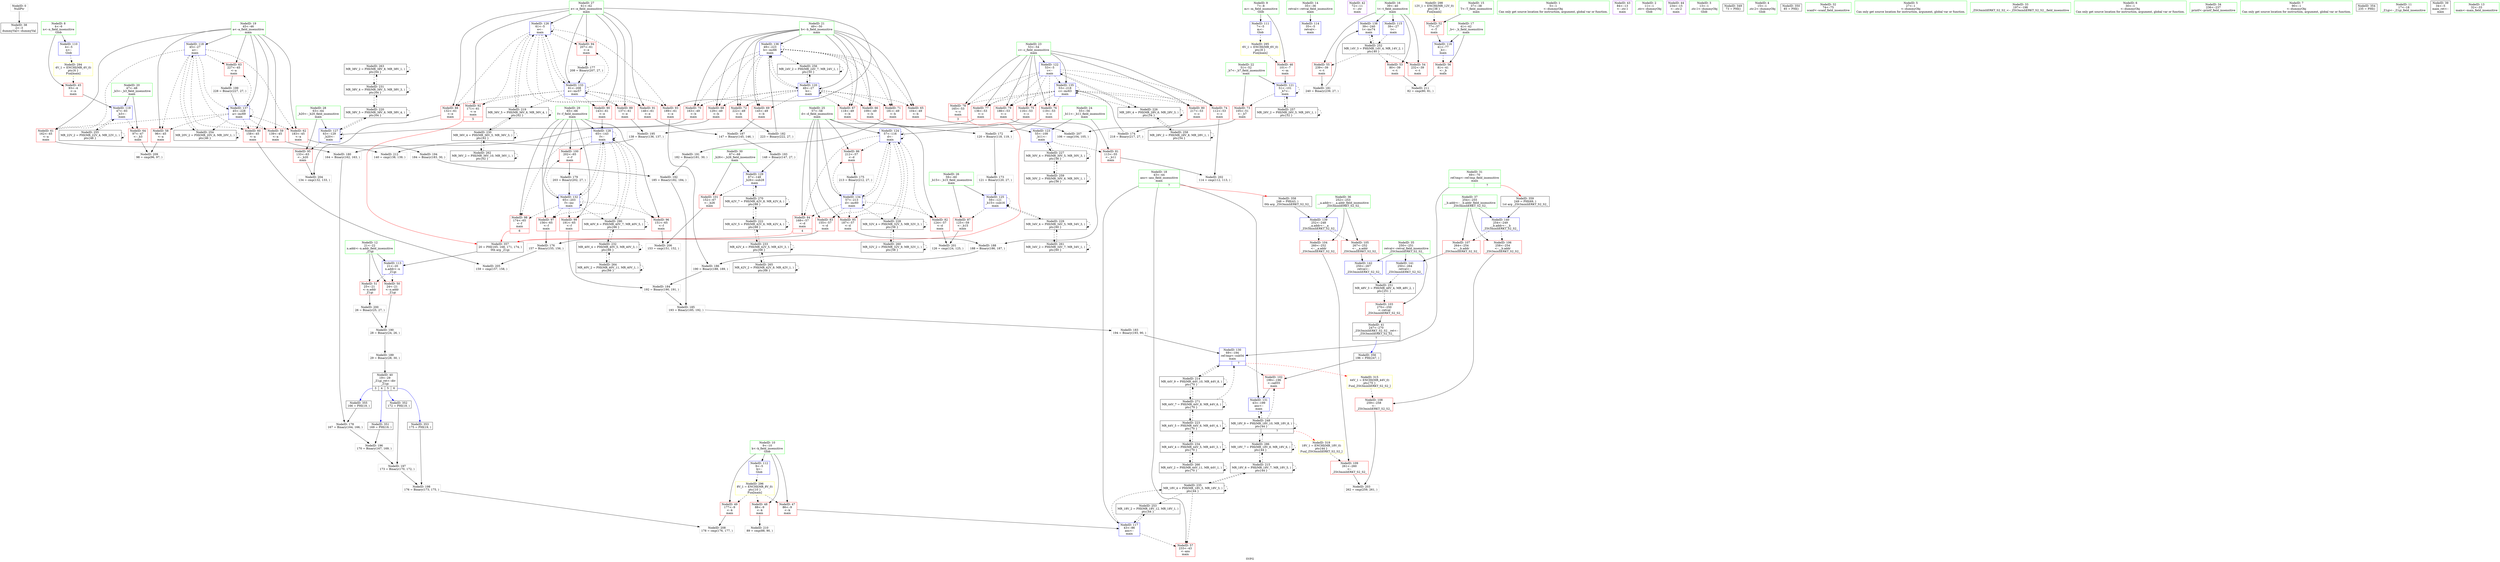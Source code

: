 digraph "SVFG" {
	label="SVFG";

	Node0x5582cf09d750 [shape=record,color=grey,label="{NodeID: 0\nNullPtr}"];
	Node0x5582cf09d750 -> Node0x5582cf0be080[style=solid];
	Node0x5582cf0e3f30 [shape=record,color=black,label="{NodeID: 263\nMR_38V_2 = PHI(MR_38V_8, MR_38V_1, )\npts\{64 \}\n}"];
	Node0x5582cf0e3f30 -> Node0x5582cf0da340[style=dashed];
	Node0x5582cf0e3f30 -> Node0x5582cf0e3f30[style=dashed];
	Node0x5582cf0c7d30 [shape=record,color=grey,label="{NodeID: 180\n164 = Binary(162, 163, )\n}"];
	Node0x5582cf0c7d30 -> Node0x5582cf0c7a30[style=solid];
	Node0x5582cf0be970 [shape=record,color=red,label="{NodeID: 97\n156\<--65\n\<--f\nmain\n}"];
	Node0x5582cf0be970 -> Node0x5582cf0c7730[style=solid];
	Node0x5582cf0bcf40 [shape=record,color=green,label="{NodeID: 14\n35\<--36\nretval\<--retval_field_insensitive\nmain\n}"];
	Node0x5582cf0bcf40 -> Node0x5582cf0bf740[style=solid];
	Node0x5582cf0c2380 [shape=record,color=grey,label="{NodeID: 194\n184 = Binary(183, 30, )\n}"];
	Node0x5582cf0c2380 -> Node0x5582cf0c2080[style=solid];
	Node0x5582cf0bf4d0 [shape=record,color=blue,label="{NodeID: 111\n7\<--5\nm\<--\nGlob }"];
	Node0x5582cf0bf4d0 -> Node0x5582cf0ee970[style=dashed];
	Node0x5582cf0bd860 [shape=record,color=green,label="{NodeID: 28\n63\<--64\n_b20\<--_b20_field_insensitive\nmain\n}"];
	Node0x5582cf0bd860 -> Node0x5582cf0c1ef0[style=solid];
	Node0x5582cf0bd860 -> Node0x5582cf0c4910[style=solid];
	Node0x5582cf0cb740 [shape=record,color=grey,label="{NodeID: 208\n178 = cmp(176, 177, )\n}"];
	Node0x5582cf0c4770 [shape=record,color=blue,label="{NodeID: 125\n59\<--121\n_b15\<--sub16\nmain\n}"];
	Node0x5582cf0c4770 -> Node0x5582cf0c1870[style=dashed];
	Node0x5582cf0c4770 -> Node0x5582cf0c4770[style=dashed];
	Node0x5582cf0c4770 -> Node0x5582cf0d9130[style=dashed];
	Node0x5582cf0be3c0 [shape=record,color=purple,label="{NodeID: 42\n72\<--11\n\<--.str\nmain\n}"];
	Node0x5582cf0d6e30 [shape=record,color=black,label="{NodeID: 222\nMR_42V_5 = PHI(MR_42V_6, MR_42V_4, )\npts\{68 \}\n}"];
	Node0x5582cf0d6e30 -> Node0x5582cf0d6e30[style=dashed];
	Node0x5582cf0d6e30 -> Node0x5582cf0da930[style=dashed];
	Node0x5582cf0d6e30 -> Node0x5582cf0e6230[style=dashed];
	Node0x5582cf0c52d0 [shape=record,color=blue,label="{NodeID: 139\n252\<--248\n__a.addr\<--__a\n_ZSt3minIiERKT_S2_S2_\n}"];
	Node0x5582cf0c52d0 -> Node0x5582cf0bef20[style=dashed];
	Node0x5582cf0c52d0 -> Node0x5582cf0beff0[style=dashed];
	Node0x5582cf0bff40 [shape=record,color=red,label="{NodeID: 56\n81\<--41\n\<--_b\nmain\n}"];
	Node0x5582cf0bff40 -> Node0x5582cf0cbbc0[style=solid];
	Node0x5582cf0efea0 [shape=record,color=yellow,style=double,label="{NodeID: 319\n18V_1 = ENCHI(MR_18V_0)\npts\{44 \}\nFun[_ZSt3minIiERKT_S2_S2_]}"];
	Node0x5582cf0efea0 -> Node0x5582cf0bf330[style=dashed];
	Node0x5582cf0c0aa0 [shape=record,color=red,label="{NodeID: 70\n163\<--49\n\<--b\nmain\n}"];
	Node0x5582cf0c0aa0 -> Node0x5582cf0c7d30[style=solid];
	Node0x5582cf0c1600 [shape=record,color=red,label="{NodeID: 84\n168\<--57\n\<--d\nmain\n|{<s0>4}}"];
	Node0x5582cf0c1600:s0 -> Node0x5582cf1079d0[style=solid,color=red];
	Node0x5582cf0b2d20 [shape=record,color=green,label="{NodeID: 1\n5\<--1\n\<--dummyObj\nCan only get source location for instruction, argument, global var or function.}"];
	Node0x5582cf0e4430 [shape=record,color=black,label="{NodeID: 264\nMR_40V_2 = PHI(MR_40V_11, MR_40V_1, )\npts\{66 \}\n}"];
	Node0x5582cf0e4430 -> Node0x5582cf0da430[style=dashed];
	Node0x5582cf0e4430 -> Node0x5582cf0e4430[style=dashed];
	Node0x5582cf0c7eb0 [shape=record,color=grey,label="{NodeID: 181\n240 = Binary(239, 27, )\n}"];
	Node0x5582cf0c7eb0 -> Node0x5582cf0c5200[style=solid];
	Node0x5582cf0bea40 [shape=record,color=red,label="{NodeID: 98\n174\<--65\n\<--f\nmain\n|{<s0>6}}"];
	Node0x5582cf0bea40:s0 -> Node0x5582cf1079d0[style=solid,color=red];
	Node0x5582cf0bcfd0 [shape=record,color=green,label="{NodeID: 15\n37\<--38\nT\<--T_field_insensitive\nmain\n}"];
	Node0x5582cf0bcfd0 -> Node0x5582cf0bfc00[style=solid];
	Node0x5582cf0c2500 [shape=record,color=grey,label="{NodeID: 195\n138 = Binary(136, 137, )\n}"];
	Node0x5582cf0c2500 -> Node0x5582cf0cbd40[style=solid];
	Node0x5582cf0bf5a0 [shape=record,color=blue,label="{NodeID: 112\n9\<--5\nk\<--\nGlob }"];
	Node0x5582cf0bf5a0 -> Node0x5582cf0eea50[style=dashed];
	Node0x5582cf0bd930 [shape=record,color=green,label="{NodeID: 29\n65\<--66\nf\<--f_field_insensitive\nmain\n}"];
	Node0x5582cf0bd930 -> Node0x5582cf0be8a0[style=solid];
	Node0x5582cf0bd930 -> Node0x5582cf0be970[style=solid];
	Node0x5582cf0bd930 -> Node0x5582cf0bea40[style=solid];
	Node0x5582cf0bd930 -> Node0x5582cf0beb10[style=solid];
	Node0x5582cf0bd930 -> Node0x5582cf0bebe0[style=solid];
	Node0x5582cf0bd930 -> Node0x5582cf0c49e0[style=solid];
	Node0x5582cf0bd930 -> Node0x5582cf0c4d20[style=solid];
	Node0x5582cf0cb8c0 [shape=record,color=grey,label="{NodeID: 209\n98 = cmp(96, 97, )\n}"];
	Node0x5582cf0c4840 [shape=record,color=blue,label="{NodeID: 126\n61\<--5\ne\<--\nmain\n}"];
	Node0x5582cf0c4840 -> Node0x5582cf0c1940[style=dashed];
	Node0x5582cf0c4840 -> Node0x5582cf0c1a10[style=dashed];
	Node0x5582cf0c4840 -> Node0x5582cf0c1ae0[style=dashed];
	Node0x5582cf0c4840 -> Node0x5582cf0c1bb0[style=dashed];
	Node0x5582cf0c4840 -> Node0x5582cf0c1c80[style=dashed];
	Node0x5582cf0c4840 -> Node0x5582cf0c1d50[style=dashed];
	Node0x5582cf0c4840 -> Node0x5582cf0c1e20[style=dashed];
	Node0x5582cf0c4840 -> Node0x5582cf0c4840[style=dashed];
	Node0x5582cf0c4840 -> Node0x5582cf0c4df0[style=dashed];
	Node0x5582cf0c4840 -> Node0x5582cf0d5f30[style=dashed];
	Node0x5582cf0be490 [shape=record,color=purple,label="{NodeID: 43\n84\<--13\n\<--.str.1\nmain\n}"];
	Node0x5582cf0d7330 [shape=record,color=black,label="{NodeID: 223\nMR_44V_5 = PHI(MR_44V_6, MR_44V_4, )\npts\{70 \}\n}"];
	Node0x5582cf0d7330 -> Node0x5582cf0d7330[style=dashed];
	Node0x5582cf0d7330 -> Node0x5582cf0dae30[style=dashed];
	Node0x5582cf0d7330 -> Node0x5582cf0e6730[style=dashed];
	Node0x5582cf0c53a0 [shape=record,color=blue,label="{NodeID: 140\n254\<--249\n__b.addr\<--__b\n_ZSt3minIiERKT_S2_S2_\n}"];
	Node0x5582cf0c53a0 -> Node0x5582cf0bf0c0[style=dashed];
	Node0x5582cf0c53a0 -> Node0x5582cf0bf190[style=dashed];
	Node0x5582cf0c0010 [shape=record,color=red,label="{NodeID: 57\n233\<--43\n\<--ans\nmain\n}"];
	Node0x5582cf0c0b70 [shape=record,color=red,label="{NodeID: 71\n181\<--49\n\<--b\nmain\n}"];
	Node0x5582cf0c0b70 -> Node0x5582cf0c8db0[style=solid];
	Node0x5582cf0e0330 [shape=record,color=black,label="{NodeID: 251\nMR_48V_3 = PHI(MR_48V_4, MR_48V_2, )\npts\{251 \}\n}"];
	Node0x5582cf0e0330 -> Node0x5582cf0bee50[style=dashed];
	Node0x5582cf0c16d0 [shape=record,color=red,label="{NodeID: 85\n187\<--57\n\<--d\nmain\n}"];
	Node0x5582cf0c16d0 -> Node0x5582cf0c8930[style=solid];
	Node0x5582cf0b5d30 [shape=record,color=green,label="{NodeID: 2\n11\<--1\n.str\<--dummyObj\nGlob }"];
	Node0x5582cf0e4930 [shape=record,color=black,label="{NodeID: 265\nMR_42V_2 = PHI(MR_42V_9, MR_42V_1, )\npts\{68 \}\n}"];
	Node0x5582cf0e4930 -> Node0x5582cf0da930[style=dashed];
	Node0x5582cf0e4930 -> Node0x5582cf0e4930[style=dashed];
	Node0x5582cf0c8030 [shape=record,color=grey,label="{NodeID: 182\n223 = Binary(222, 27, )\n}"];
	Node0x5582cf0c8030 -> Node0x5582cf0c5060[style=solid];
	Node0x5582cf0beb10 [shape=record,color=red,label="{NodeID: 99\n191\<--65\n\<--f\nmain\n}"];
	Node0x5582cf0beb10 -> Node0x5582cf0c8330[style=solid];
	Node0x5582cf0bd060 [shape=record,color=green,label="{NodeID: 16\n39\<--40\nt\<--t_field_insensitive\nmain\n}"];
	Node0x5582cf0bd060 -> Node0x5582cf0bfcd0[style=solid];
	Node0x5582cf0bd060 -> Node0x5582cf0bfda0[style=solid];
	Node0x5582cf0bd060 -> Node0x5582cf0bfe70[style=solid];
	Node0x5582cf0bd060 -> Node0x5582cf0bf810[style=solid];
	Node0x5582cf0bd060 -> Node0x5582cf0c5200[style=solid];
	Node0x5582cf0c2680 [shape=record,color=grey,label="{NodeID: 196\n170 = Binary(167, 169, )\n}"];
	Node0x5582cf0c2680 -> Node0x5582cf0c2800[style=solid];
	Node0x5582cf0bf670 [shape=record,color=blue,label="{NodeID: 113\n21\<--20\nn.addr\<--n\n_Z1gi\n}"];
	Node0x5582cf0bf670 -> Node0x5582cf0bfa60[style=dashed];
	Node0x5582cf0bf670 -> Node0x5582cf0bfb30[style=dashed];
	Node0x5582cf0bda00 [shape=record,color=green,label="{NodeID: 30\n67\<--68\n_b26\<--_b26_field_insensitive\nmain\n}"];
	Node0x5582cf0bda00 -> Node0x5582cf0becb0[style=solid];
	Node0x5582cf0bda00 -> Node0x5582cf0c4ab0[style=solid];
	Node0x5582cf0cba40 [shape=record,color=grey,label="{NodeID: 210\n89 = cmp(88, 90, )\n}"];
	Node0x5582cf0c4910 [shape=record,color=blue,label="{NodeID: 127\n63\<--129\n_b20\<--\nmain\n}"];
	Node0x5582cf0c4910 -> Node0x5582cf0c1ef0[style=dashed];
	Node0x5582cf0c4910 -> Node0x5582cf0c4910[style=dashed];
	Node0x5582cf0c4910 -> Node0x5582cf0d6430[style=dashed];
	Node0x5582cf0be560 [shape=record,color=purple,label="{NodeID: 44\n234\<--15\n\<--.str.2\nmain\n}"];
	Node0x5582cf0c5470 [shape=record,color=blue,label="{NodeID: 141\n250\<--264\nretval\<--\n_ZSt3minIiERKT_S2_S2_\n}"];
	Node0x5582cf0c5470 -> Node0x5582cf0e0330[style=dashed];
	Node0x5582cf0c00e0 [shape=record,color=red,label="{NodeID: 58\n96\<--45\n\<--a\nmain\n}"];
	Node0x5582cf0c00e0 -> Node0x5582cf0cb8c0[style=solid];
	Node0x5582cf0c0c40 [shape=record,color=red,label="{NodeID: 72\n222\<--49\n\<--b\nmain\n}"];
	Node0x5582cf0c0c40 -> Node0x5582cf0c8030[style=solid];
	Node0x5582cf0e0830 [shape=record,color=black,label="{NodeID: 252\nMR_14V_3 = PHI(MR_14V_4, MR_14V_2, )\npts\{40 \}\n}"];
	Node0x5582cf0e0830 -> Node0x5582cf0bfcd0[style=dashed];
	Node0x5582cf0e0830 -> Node0x5582cf0bfda0[style=dashed];
	Node0x5582cf0e0830 -> Node0x5582cf0bfe70[style=dashed];
	Node0x5582cf0e0830 -> Node0x5582cf0c5200[style=dashed];
	Node0x5582cf0c17a0 [shape=record,color=red,label="{NodeID: 86\n212\<--57\n\<--d\nmain\n}"];
	Node0x5582cf0c17a0 -> Node0x5582cf0c75b0[style=solid];
	Node0x5582cf0b82f0 [shape=record,color=green,label="{NodeID: 3\n13\<--1\n.str.1\<--dummyObj\nGlob }"];
	Node0x5582cf107020 [shape=record,color=black,label="{NodeID: 349\n73 = PHI()\n}"];
	Node0x5582cf0e4e30 [shape=record,color=black,label="{NodeID: 266\nMR_44V_2 = PHI(MR_44V_11, MR_44V_1, )\npts\{70 \}\n}"];
	Node0x5582cf0e4e30 -> Node0x5582cf0dae30[style=dashed];
	Node0x5582cf0e4e30 -> Node0x5582cf0e4e30[style=dashed];
	Node0x5582cf0c81b0 [shape=record,color=grey,label="{NodeID: 183\n194 = Binary(193, 90, )\n}"];
	Node0x5582cf0c81b0 -> Node0x5582cf0c4b80[style=solid];
	Node0x5582cf0bebe0 [shape=record,color=red,label="{NodeID: 100\n202\<--65\n\<--f\nmain\n}"];
	Node0x5582cf0bebe0 -> Node0x5582cf0c7bb0[style=solid];
	Node0x5582cf0bd0f0 [shape=record,color=green,label="{NodeID: 17\n41\<--42\n_b\<--_b_field_insensitive\nmain\n}"];
	Node0x5582cf0bd0f0 -> Node0x5582cf0bff40[style=solid];
	Node0x5582cf0bd0f0 -> Node0x5582cf0c4020[style=solid];
	Node0x5582cf0c2800 [shape=record,color=grey,label="{NodeID: 197\n173 = Binary(170, 172, )\n}"];
	Node0x5582cf0c2800 -> Node0x5582cf0c2980[style=solid];
	Node0x5582cf0bf740 [shape=record,color=blue,label="{NodeID: 114\n35\<--5\nretval\<--\nmain\n}"];
	Node0x5582cf0bdad0 [shape=record,color=green,label="{NodeID: 31\n69\<--70\nref.tmp\<--ref.tmp_field_insensitive\nmain\n|{|<s1>7}}"];
	Node0x5582cf0bdad0 -> Node0x5582cf0c4b80[style=solid];
	Node0x5582cf0bdad0:s1 -> Node0x5582cf107e90[style=solid,color=red];
	Node0x5582cf0ee860 [shape=record,color=yellow,style=double,label="{NodeID: 294\n4V_1 = ENCHI(MR_4V_0)\npts\{6 \}\nFun[main]}"];
	Node0x5582cf0ee860 -> Node0x5582cf0be630[style=dashed];
	Node0x5582cf0cbbc0 [shape=record,color=grey,label="{NodeID: 211\n82 = cmp(80, 81, )\n}"];
	Node0x5582cf0c49e0 [shape=record,color=blue,label="{NodeID: 128\n65\<--143\nf\<--\nmain\n}"];
	Node0x5582cf0c49e0 -> Node0x5582cf0be8a0[style=dashed];
	Node0x5582cf0c49e0 -> Node0x5582cf0be970[style=dashed];
	Node0x5582cf0c49e0 -> Node0x5582cf0bea40[style=dashed];
	Node0x5582cf0c49e0 -> Node0x5582cf0beb10[style=dashed];
	Node0x5582cf0c49e0 -> Node0x5582cf0bebe0[style=dashed];
	Node0x5582cf0c49e0 -> Node0x5582cf0c49e0[style=dashed];
	Node0x5582cf0c49e0 -> Node0x5582cf0c4d20[style=dashed];
	Node0x5582cf0c49e0 -> Node0x5582cf0ece40[style=dashed];
	Node0x5582cf0be630 [shape=record,color=red,label="{NodeID: 45\n93\<--4\n\<--n\nmain\n}"];
	Node0x5582cf0be630 -> Node0x5582cf0c4290[style=solid];
	Node0x5582cf0c5540 [shape=record,color=blue,label="{NodeID: 142\n250\<--267\nretval\<--\n_ZSt3minIiERKT_S2_S2_\n}"];
	Node0x5582cf0c5540 -> Node0x5582cf0e0330[style=dashed];
	Node0x5582cf0c01b0 [shape=record,color=red,label="{NodeID: 59\n139\<--45\n\<--a\nmain\n}"];
	Node0x5582cf0c01b0 -> Node0x5582cf0cbd40[style=solid];
	Node0x5582cf0c0d10 [shape=record,color=red,label="{NodeID: 73\n105\<--51\n\<--_b7\nmain\n}"];
	Node0x5582cf0c0d10 -> Node0x5582cf0cb5c0[style=solid];
	Node0x5582cf0e0d30 [shape=record,color=black,label="{NodeID: 253\nMR_18V_2 = PHI(MR_18V_12, MR_18V_1, )\npts\{44 \}\n}"];
	Node0x5582cf0e0d30 -> Node0x5582cf0c40f0[style=dashed];
	Node0x5582cf0c1870 [shape=record,color=red,label="{NodeID: 87\n125\<--59\n\<--_b15\nmain\n}"];
	Node0x5582cf0c1870 -> Node0x5582cf0c2e00[style=solid];
	Node0x5582cf09e540 [shape=record,color=green,label="{NodeID: 4\n15\<--1\n.str.2\<--dummyObj\nGlob }"];
	Node0x5582cf107120 [shape=record,color=black,label="{NodeID: 350\n85 = PHI()\n}"];
	Node0x5582cf0c8330 [shape=record,color=grey,label="{NodeID: 184\n192 = Binary(190, 191, )\n}"];
	Node0x5582cf0c8330 -> Node0x5582cf0c84b0[style=solid];
	Node0x5582cf0becb0 [shape=record,color=red,label="{NodeID: 101\n152\<--67\n\<--_b26\nmain\n}"];
	Node0x5582cf0becb0 -> Node0x5582cf0cb440[style=solid];
	Node0x5582cf0bd180 [shape=record,color=green,label="{NodeID: 18\n43\<--44\nans\<--ans_field_insensitive\nmain\n|{|<s3>7}}"];
	Node0x5582cf0bd180 -> Node0x5582cf0c0010[style=solid];
	Node0x5582cf0bd180 -> Node0x5582cf0c40f0[style=solid];
	Node0x5582cf0bd180 -> Node0x5582cf0c4c50[style=solid];
	Node0x5582cf0bd180:s3 -> Node0x5582cf107d80[style=solid,color=red];
	Node0x5582cf0c2980 [shape=record,color=grey,label="{NodeID: 198\n176 = Binary(173, 175, )\n}"];
	Node0x5582cf0c2980 -> Node0x5582cf0cb740[style=solid];
	Node0x5582cf0bf810 [shape=record,color=blue,label="{NodeID: 115\n39\<--27\nt\<--\nmain\n}"];
	Node0x5582cf0bf810 -> Node0x5582cf0e0830[style=dashed];
	Node0x5582cf0bdba0 [shape=record,color=green,label="{NodeID: 32\n74\<--75\nscanf\<--scanf_field_insensitive\n}"];
	Node0x5582cf0ee970 [shape=record,color=yellow,style=double,label="{NodeID: 295\n6V_1 = ENCHI(MR_6V_0)\npts\{8 \}\nFun[main]}"];
	Node0x5582cf0ee970 -> Node0x5582cf0be700[style=dashed];
	Node0x5582cf0cbd40 [shape=record,color=grey,label="{NodeID: 212\n140 = cmp(138, 139, )\n}"];
	Node0x5582cf0c4ab0 [shape=record,color=blue,label="{NodeID: 129\n67\<--148\n_b26\<--sub28\nmain\n}"];
	Node0x5582cf0c4ab0 -> Node0x5582cf0becb0[style=dashed];
	Node0x5582cf0c4ab0 -> Node0x5582cf0e6230[style=dashed];
	Node0x5582cf0be700 [shape=record,color=red,label="{NodeID: 46\n101\<--7\n\<--m\nmain\n}"];
	Node0x5582cf0be700 -> Node0x5582cf0c4430[style=solid];
	Node0x5582cf0d8230 [shape=record,color=black,label="{NodeID: 226\nMR_28V_4 = PHI(MR_28V_6, MR_28V_3, )\npts\{54 \}\n}"];
	Node0x5582cf0d8230 -> Node0x5582cf0c4500[style=dashed];
	Node0x5582cf0d8230 -> Node0x5582cf0d8230[style=dashed];
	Node0x5582cf0d8230 -> Node0x5582cf0e2630[style=dashed];
	Node0x5582cf0c0280 [shape=record,color=red,label="{NodeID: 60\n158\<--45\n\<--a\nmain\n}"];
	Node0x5582cf0c0280 -> Node0x5582cf0cb2c0[style=solid];
	Node0x5582cf0c0de0 [shape=record,color=red,label="{NodeID: 74\n112\<--53\n\<--c\nmain\n}"];
	Node0x5582cf0c0de0 -> Node0x5582cf0cae80[style=solid];
	Node0x5582cf0e1230 [shape=record,color=black,label="{NodeID: 254\nMR_20V_2 = PHI(MR_20V_6, MR_20V_1, )\npts\{46 \}\n}"];
	Node0x5582cf0e1230 -> Node0x5582cf0c41c0[style=dashed];
	Node0x5582cf0e1230 -> Node0x5582cf0e1230[style=dashed];
	Node0x5582cf0c1940 [shape=record,color=red,label="{NodeID: 88\n132\<--61\n\<--e\nmain\n}"];
	Node0x5582cf0c1940 -> Node0x5582cf0cb140[style=solid];
	Node0x5582cf09cac0 [shape=record,color=green,label="{NodeID: 5\n27\<--1\n\<--dummyObj\nCan only get source location for instruction, argument, global var or function.}"];
	Node0x5582cf107220 [shape=record,color=black,label="{NodeID: 351\n169 = PHI(19, )\n}"];
	Node0x5582cf107220 -> Node0x5582cf0c2680[style=solid];
	Node0x5582cf0c84b0 [shape=record,color=grey,label="{NodeID: 185\n193 = Binary(185, 192, )\n}"];
	Node0x5582cf0c84b0 -> Node0x5582cf0c81b0[style=solid];
	Node0x5582cf0bed80 [shape=record,color=red,label="{NodeID: 102\n199\<--196\n\<--call55\nmain\n}"];
	Node0x5582cf0bed80 -> Node0x5582cf0c4c50[style=solid];
	Node0x5582cf0bd210 [shape=record,color=green,label="{NodeID: 19\n45\<--46\na\<--a_field_insensitive\nmain\n}"];
	Node0x5582cf0bd210 -> Node0x5582cf0c00e0[style=solid];
	Node0x5582cf0bd210 -> Node0x5582cf0c01b0[style=solid];
	Node0x5582cf0bd210 -> Node0x5582cf0c0280[style=solid];
	Node0x5582cf0bd210 -> Node0x5582cf0c0350[style=solid];
	Node0x5582cf0bd210 -> Node0x5582cf0c0420[style=solid];
	Node0x5582cf0bd210 -> Node0x5582cf0c04f0[style=solid];
	Node0x5582cf0bd210 -> Node0x5582cf0c41c0[style=solid];
	Node0x5582cf0bd210 -> Node0x5582cf0c5130[style=solid];
	Node0x5582cf0c2b00 [shape=record,color=grey,label="{NodeID: 199\n228 = Binary(227, 27, )\n}"];
	Node0x5582cf0c2b00 -> Node0x5582cf0c5130[style=solid];
	Node0x5582cf0c4020 [shape=record,color=blue,label="{NodeID: 116\n41\<--77\n_b\<--\nmain\n}"];
	Node0x5582cf0c4020 -> Node0x5582cf0bff40[style=dashed];
	Node0x5582cf0bdc70 [shape=record,color=green,label="{NodeID: 33\n197\<--198\n_ZSt3minIiERKT_S2_S2_\<--_ZSt3minIiERKT_S2_S2__field_insensitive\n}"];
	Node0x5582cf0eea50 [shape=record,color=yellow,style=double,label="{NodeID: 296\n8V_1 = ENCHI(MR_8V_0)\npts\{10 \}\nFun[main]}"];
	Node0x5582cf0eea50 -> Node0x5582cf0be7d0[style=dashed];
	Node0x5582cf0eea50 -> Node0x5582cf0bf8c0[style=dashed];
	Node0x5582cf0eea50 -> Node0x5582cf0bf990[style=dashed];
	Node0x5582cf0c4b80 [shape=record,color=blue,label="{NodeID: 130\n69\<--194\nref.tmp\<--sub54\nmain\n|{|<s2>7}}"];
	Node0x5582cf0c4b80 -> Node0x5582cf0bed80[style=dashed];
	Node0x5582cf0c4b80 -> Node0x5582cf0d4630[style=dashed];
	Node0x5582cf0c4b80:s2 -> Node0x5582cf0efaf0[style=dashed,color=red];
	Node0x5582cf0be7d0 [shape=record,color=red,label="{NodeID: 47\n86\<--9\n\<--k\nmain\n}"];
	Node0x5582cf0be7d0 -> Node0x5582cf0c40f0[style=solid];
	Node0x5582cf0d8730 [shape=record,color=black,label="{NodeID: 227\nMR_30V_4 = PHI(MR_30V_5, MR_30V_3, )\npts\{56 \}\n}"];
	Node0x5582cf0d8730 -> Node0x5582cf0c45d0[style=dashed];
	Node0x5582cf0d8730 -> Node0x5582cf0d8730[style=dashed];
	Node0x5582cf0d8730 -> Node0x5582cf0e2b30[style=dashed];
	Node0x5582cf0c0350 [shape=record,color=red,label="{NodeID: 61\n162\<--45\n\<--a\nmain\n}"];
	Node0x5582cf0c0350 -> Node0x5582cf0c7d30[style=solid];
	Node0x5582cf0c0eb0 [shape=record,color=red,label="{NodeID: 75\n116\<--53\n\<--c\nmain\n}"];
	Node0x5582cf0c0eb0 -> Node0x5582cf0c46a0[style=solid];
	Node0x5582cf0e1730 [shape=record,color=black,label="{NodeID: 255\nMR_22V_2 = PHI(MR_22V_4, MR_22V_1, )\npts\{48 \}\n}"];
	Node0x5582cf0e1730 -> Node0x5582cf0c4290[style=dashed];
	Node0x5582cf0e1730 -> Node0x5582cf0e1730[style=dashed];
	Node0x5582cf0c7130 [shape=record,color=grey,label="{NodeID: 172\n120 = Binary(118, 119, )\n}"];
	Node0x5582cf0c7130 -> Node0x5582cf0c72b0[style=solid];
	Node0x5582cf0c1a10 [shape=record,color=red,label="{NodeID: 89\n137\<--61\n\<--e\nmain\n}"];
	Node0x5582cf0c1a10 -> Node0x5582cf0c2500[style=solid];
	Node0x5582cf09cb50 [shape=record,color=green,label="{NodeID: 6\n30\<--1\n\<--dummyObj\nCan only get source location for instruction, argument, global var or function.}"];
	Node0x5582cf107410 [shape=record,color=black,label="{NodeID: 352\n172 = PHI(19, )\n}"];
	Node0x5582cf107410 -> Node0x5582cf0c2800[style=solid];
	Node0x5582cf0c8630 [shape=record,color=grey,label="{NodeID: 186\n190 = Binary(188, 189, )\n}"];
	Node0x5582cf0c8630 -> Node0x5582cf0c8330[style=solid];
	Node0x5582cf0bee50 [shape=record,color=red,label="{NodeID: 103\n270\<--250\n\<--retval\n_ZSt3minIiERKT_S2_S2_\n}"];
	Node0x5582cf0bee50 -> Node0x5582cf0be2f0[style=solid];
	Node0x5582cf0bd2a0 [shape=record,color=green,label="{NodeID: 20\n47\<--48\n_b3\<--_b3_field_insensitive\nmain\n}"];
	Node0x5582cf0bd2a0 -> Node0x5582cf0c05c0[style=solid];
	Node0x5582cf0bd2a0 -> Node0x5582cf0c4290[style=solid];
	Node0x5582cf0c2c80 [shape=record,color=grey,label="{NodeID: 200\n26 = Binary(25, 27, )\n}"];
	Node0x5582cf0c2c80 -> Node0x5582cf0c8c30[style=solid];
	Node0x5582cf0c40f0 [shape=record,color=blue,label="{NodeID: 117\n43\<--86\nans\<--\nmain\n}"];
	Node0x5582cf0c40f0 -> Node0x5582cf0c0010[style=dashed];
	Node0x5582cf0c40f0 -> Node0x5582cf0db330[style=dashed];
	Node0x5582cf0c40f0 -> Node0x5582cf0e0d30[style=dashed];
	Node0x5582cf0bdd40 [shape=record,color=green,label="{NodeID: 34\n236\<--237\nprintf\<--printf_field_insensitive\n}"];
	Node0x5582cf0d4630 [shape=record,color=black,label="{NodeID: 214\nMR_44V_9 = PHI(MR_44V_10, MR_44V_8, )\npts\{70 \}\n}"];
	Node0x5582cf0d4630 -> Node0x5582cf0c4b80[style=dashed];
	Node0x5582cf0d4630 -> Node0x5582cf0d4630[style=dashed];
	Node0x5582cf0d4630 -> Node0x5582cf0e6730[style=dashed];
	Node0x5582cf0c4c50 [shape=record,color=blue,label="{NodeID: 131\n43\<--199\nans\<--\nmain\n}"];
	Node0x5582cf0c4c50 -> Node0x5582cf0df430[style=dashed];
	Node0x5582cf0bf8c0 [shape=record,color=red,label="{NodeID: 48\n88\<--9\n\<--k\nmain\n}"];
	Node0x5582cf0bf8c0 -> Node0x5582cf0cba40[style=solid];
	Node0x5582cf0d8c30 [shape=record,color=black,label="{NodeID: 228\nMR_32V_4 = PHI(MR_32V_5, MR_32V_3, )\npts\{58 \}\n}"];
	Node0x5582cf0d8c30 -> Node0x5582cf0c46a0[style=dashed];
	Node0x5582cf0d8c30 -> Node0x5582cf0d8c30[style=dashed];
	Node0x5582cf0d8c30 -> Node0x5582cf0e3030[style=dashed];
	Node0x5582cf0c0420 [shape=record,color=red,label="{NodeID: 62\n183\<--45\n\<--a\nmain\n}"];
	Node0x5582cf0c0420 -> Node0x5582cf0c2380[style=solid];
	Node0x5582cf0c0f80 [shape=record,color=red,label="{NodeID: 76\n119\<--53\n\<--c\nmain\n}"];
	Node0x5582cf0c0f80 -> Node0x5582cf0c7130[style=solid];
	Node0x5582cf0e1c30 [shape=record,color=black,label="{NodeID: 256\nMR_24V_2 = PHI(MR_24V_7, MR_24V_1, )\npts\{50 \}\n}"];
	Node0x5582cf0e1c30 -> Node0x5582cf0c4360[style=dashed];
	Node0x5582cf0e1c30 -> Node0x5582cf0e1c30[style=dashed];
	Node0x5582cf0c72b0 [shape=record,color=grey,label="{NodeID: 173\n121 = Binary(120, 27, )\n}"];
	Node0x5582cf0c72b0 -> Node0x5582cf0c4770[style=solid];
	Node0x5582cf0c1ae0 [shape=record,color=red,label="{NodeID: 90\n143\<--61\n\<--e\nmain\n}"];
	Node0x5582cf0c1ae0 -> Node0x5582cf0c49e0[style=solid];
	Node0x5582cf09d070 [shape=record,color=green,label="{NodeID: 7\n90\<--1\n\<--dummyObj\nCan only get source location for instruction, argument, global var or function.}"];
	Node0x5582cf107510 [shape=record,color=black,label="{NodeID: 353\n175 = PHI(19, )\n}"];
	Node0x5582cf107510 -> Node0x5582cf0c2980[style=solid];
	Node0x5582cf0e6230 [shape=record,color=black,label="{NodeID: 270\nMR_42V_7 = PHI(MR_42V_8, MR_42V_6, )\npts\{68 \}\n}"];
	Node0x5582cf0e6230 -> Node0x5582cf0c4ab0[style=dashed];
	Node0x5582cf0e6230 -> Node0x5582cf0d6e30[style=dashed];
	Node0x5582cf0e6230 -> Node0x5582cf0e6230[style=dashed];
	Node0x5582cf0c87b0 [shape=record,color=grey,label="{NodeID: 187\n147 = Binary(145, 146, )\n}"];
	Node0x5582cf0c87b0 -> Node0x5582cf0c2200[style=solid];
	Node0x5582cf0bef20 [shape=record,color=red,label="{NodeID: 104\n260\<--252\n\<--__a.addr\n_ZSt3minIiERKT_S2_S2_\n}"];
	Node0x5582cf0bef20 -> Node0x5582cf0bf330[style=solid];
	Node0x5582cf0bd330 [shape=record,color=green,label="{NodeID: 21\n49\<--50\nb\<--b_field_insensitive\nmain\n}"];
	Node0x5582cf0bd330 -> Node0x5582cf0c0690[style=solid];
	Node0x5582cf0bd330 -> Node0x5582cf0c0760[style=solid];
	Node0x5582cf0bd330 -> Node0x5582cf0c0830[style=solid];
	Node0x5582cf0bd330 -> Node0x5582cf0c0900[style=solid];
	Node0x5582cf0bd330 -> Node0x5582cf0c09d0[style=solid];
	Node0x5582cf0bd330 -> Node0x5582cf0c0aa0[style=solid];
	Node0x5582cf0bd330 -> Node0x5582cf0c0b70[style=solid];
	Node0x5582cf0bd330 -> Node0x5582cf0c0c40[style=solid];
	Node0x5582cf0bd330 -> Node0x5582cf0c4360[style=solid];
	Node0x5582cf0bd330 -> Node0x5582cf0c5060[style=solid];
	Node0x5582cf0c2e00 [shape=record,color=grey,label="{NodeID: 201\n126 = cmp(124, 125, )\n}"];
	Node0x5582cf0c41c0 [shape=record,color=blue,label="{NodeID: 118\n45\<--27\na\<--\nmain\n}"];
	Node0x5582cf0c41c0 -> Node0x5582cf0c00e0[style=dashed];
	Node0x5582cf0c41c0 -> Node0x5582cf0c01b0[style=dashed];
	Node0x5582cf0c41c0 -> Node0x5582cf0c0280[style=dashed];
	Node0x5582cf0c41c0 -> Node0x5582cf0c0350[style=dashed];
	Node0x5582cf0c41c0 -> Node0x5582cf0c0420[style=dashed];
	Node0x5582cf0c41c0 -> Node0x5582cf0c04f0[style=dashed];
	Node0x5582cf0c41c0 -> Node0x5582cf0c5130[style=dashed];
	Node0x5582cf0c41c0 -> Node0x5582cf0e1230[style=dashed];
	Node0x5582cf0bde10 [shape=record,color=green,label="{NodeID: 35\n250\<--251\nretval\<--retval_field_insensitive\n_ZSt3minIiERKT_S2_S2_\n}"];
	Node0x5582cf0bde10 -> Node0x5582cf0bee50[style=solid];
	Node0x5582cf0bde10 -> Node0x5582cf0c5470[style=solid];
	Node0x5582cf0bde10 -> Node0x5582cf0c5540[style=solid];
	Node0x5582cf0eec10 [shape=record,color=yellow,style=double,label="{NodeID: 298\n12V_1 = ENCHI(MR_12V_0)\npts\{38 \}\nFun[main]}"];
	Node0x5582cf0eec10 -> Node0x5582cf0bfc00[style=dashed];
	Node0x5582cf0d4b30 [shape=record,color=black,label="{NodeID: 215\nMR_18V_6 = PHI(MR_18V_7, MR_18V_5, )\npts\{44 \}\n}"];
	Node0x5582cf0d4b30 -> Node0x5582cf0d4b30[style=dashed];
	Node0x5582cf0d4b30 -> Node0x5582cf0db330[style=dashed];
	Node0x5582cf0d4b30 -> Node0x5582cf0eba40[style=dashed];
	Node0x5582cf0c4d20 [shape=record,color=blue,label="{NodeID: 132\n65\<--203\nf\<--inc\nmain\n}"];
	Node0x5582cf0c4d20 -> Node0x5582cf0be8a0[style=dashed];
	Node0x5582cf0c4d20 -> Node0x5582cf0be970[style=dashed];
	Node0x5582cf0c4d20 -> Node0x5582cf0bea40[style=dashed];
	Node0x5582cf0c4d20 -> Node0x5582cf0beb10[style=dashed];
	Node0x5582cf0c4d20 -> Node0x5582cf0bebe0[style=dashed];
	Node0x5582cf0c4d20 -> Node0x5582cf0c49e0[style=dashed];
	Node0x5582cf0c4d20 -> Node0x5582cf0c4d20[style=dashed];
	Node0x5582cf0c4d20 -> Node0x5582cf0ece40[style=dashed];
	Node0x5582cf0bf990 [shape=record,color=red,label="{NodeID: 49\n177\<--9\n\<--k\nmain\n}"];
	Node0x5582cf0bf990 -> Node0x5582cf0cb740[style=solid];
	Node0x5582cf0d9130 [shape=record,color=black,label="{NodeID: 229\nMR_34V_4 = PHI(MR_34V_5, MR_34V_3, )\npts\{60 \}\n}"];
	Node0x5582cf0d9130 -> Node0x5582cf0c4770[style=dashed];
	Node0x5582cf0d9130 -> Node0x5582cf0d9130[style=dashed];
	Node0x5582cf0d9130 -> Node0x5582cf0e3530[style=dashed];
	Node0x5582cf0c04f0 [shape=record,color=red,label="{NodeID: 63\n227\<--45\n\<--a\nmain\n}"];
	Node0x5582cf0c04f0 -> Node0x5582cf0c2b00[style=solid];
	Node0x5582cf0c1050 [shape=record,color=red,label="{NodeID: 77\n136\<--53\n\<--c\nmain\n}"];
	Node0x5582cf0c1050 -> Node0x5582cf0c2500[style=solid];
	Node0x5582cf0e2130 [shape=record,color=black,label="{NodeID: 257\nMR_26V_2 = PHI(MR_26V_5, MR_26V_1, )\npts\{52 \}\n}"];
	Node0x5582cf0e2130 -> Node0x5582cf0c4430[style=dashed];
	Node0x5582cf0e2130 -> Node0x5582cf0e2130[style=dashed];
	Node0x5582cf0c7430 [shape=record,color=grey,label="{NodeID: 174\n218 = Binary(217, 27, )\n}"];
	Node0x5582cf0c7430 -> Node0x5582cf0c4f90[style=solid];
	Node0x5582cf0c1bb0 [shape=record,color=red,label="{NodeID: 91\n146\<--61\n\<--e\nmain\n}"];
	Node0x5582cf0c1bb0 -> Node0x5582cf0c87b0[style=solid];
	Node0x5582cf09d100 [shape=record,color=green,label="{NodeID: 8\n4\<--6\nn\<--n_field_insensitive\nGlob }"];
	Node0x5582cf09d100 -> Node0x5582cf0be630[style=solid];
	Node0x5582cf09d100 -> Node0x5582cf0bf400[style=solid];
	Node0x5582cf107650 [shape=record,color=black,label="{NodeID: 354\n235 = PHI()\n}"];
	Node0x5582cf0e6730 [shape=record,color=black,label="{NodeID: 271\nMR_44V_7 = PHI(MR_44V_8, MR_44V_6, )\npts\{70 \}\n}"];
	Node0x5582cf0e6730 -> Node0x5582cf0c4b80[style=dashed];
	Node0x5582cf0e6730 -> Node0x5582cf0d4630[style=dashed];
	Node0x5582cf0e6730 -> Node0x5582cf0d7330[style=dashed];
	Node0x5582cf0e6730 -> Node0x5582cf0e6730[style=dashed];
	Node0x5582cf0c8930 [shape=record,color=grey,label="{NodeID: 188\n188 = Binary(186, 187, )\n}"];
	Node0x5582cf0c8930 -> Node0x5582cf0c8630[style=solid];
	Node0x5582cf0beff0 [shape=record,color=red,label="{NodeID: 105\n267\<--252\n\<--__a.addr\n_ZSt3minIiERKT_S2_S2_\n}"];
	Node0x5582cf0beff0 -> Node0x5582cf0c5540[style=solid];
	Node0x5582cf0bd3c0 [shape=record,color=green,label="{NodeID: 22\n51\<--52\n_b7\<--_b7_field_insensitive\nmain\n}"];
	Node0x5582cf0bd3c0 -> Node0x5582cf0c0d10[style=solid];
	Node0x5582cf0bd3c0 -> Node0x5582cf0c4430[style=solid];
	Node0x5582cf0cae80 [shape=record,color=grey,label="{NodeID: 202\n114 = cmp(112, 113, )\n}"];
	Node0x5582cf0c4290 [shape=record,color=blue,label="{NodeID: 119\n47\<--93\n_b3\<--\nmain\n}"];
	Node0x5582cf0c4290 -> Node0x5582cf0c05c0[style=dashed];
	Node0x5582cf0c4290 -> Node0x5582cf0e1730[style=dashed];
	Node0x5582cf0bdee0 [shape=record,color=green,label="{NodeID: 36\n252\<--253\n__a.addr\<--__a.addr_field_insensitive\n_ZSt3minIiERKT_S2_S2_\n}"];
	Node0x5582cf0bdee0 -> Node0x5582cf0bef20[style=solid];
	Node0x5582cf0bdee0 -> Node0x5582cf0beff0[style=solid];
	Node0x5582cf0bdee0 -> Node0x5582cf0c52d0[style=solid];
	Node0x5582cf0c4df0 [shape=record,color=blue,label="{NodeID: 133\n61\<--208\ne\<--inc57\nmain\n}"];
	Node0x5582cf0c4df0 -> Node0x5582cf0c1940[style=dashed];
	Node0x5582cf0c4df0 -> Node0x5582cf0c1a10[style=dashed];
	Node0x5582cf0c4df0 -> Node0x5582cf0c1ae0[style=dashed];
	Node0x5582cf0c4df0 -> Node0x5582cf0c1bb0[style=dashed];
	Node0x5582cf0c4df0 -> Node0x5582cf0c1c80[style=dashed];
	Node0x5582cf0c4df0 -> Node0x5582cf0c1d50[style=dashed];
	Node0x5582cf0c4df0 -> Node0x5582cf0c1e20[style=dashed];
	Node0x5582cf0c4df0 -> Node0x5582cf0c4840[style=dashed];
	Node0x5582cf0c4df0 -> Node0x5582cf0c4df0[style=dashed];
	Node0x5582cf0c4df0 -> Node0x5582cf0d5f30[style=dashed];
	Node0x5582cf0bfa60 [shape=record,color=red,label="{NodeID: 50\n24\<--21\n\<--n.addr\n_Z1gi\n}"];
	Node0x5582cf0bfa60 -> Node0x5582cf0c8c30[style=solid];
	Node0x5582cf0d9630 [shape=record,color=black,label="{NodeID: 230\nMR_36V_4 = PHI(MR_36V_5, MR_36V_3, )\npts\{62 \}\n}"];
	Node0x5582cf0d9630 -> Node0x5582cf0d5f30[style=dashed];
	Node0x5582cf0d9630 -> Node0x5582cf0d9630[style=dashed];
	Node0x5582cf0d9630 -> Node0x5582cf0e3a30[style=dashed];
	Node0x5582cf0c05c0 [shape=record,color=red,label="{NodeID: 64\n97\<--47\n\<--_b3\nmain\n}"];
	Node0x5582cf0c05c0 -> Node0x5582cf0cb8c0[style=solid];
	Node0x5582cf0c1120 [shape=record,color=red,label="{NodeID: 78\n165\<--53\n\<--c\nmain\n|{<s0>3}}"];
	Node0x5582cf0c1120:s0 -> Node0x5582cf1079d0[style=solid,color=red];
	Node0x5582cf0e2630 [shape=record,color=black,label="{NodeID: 258\nMR_28V_2 = PHI(MR_28V_8, MR_28V_1, )\npts\{54 \}\n}"];
	Node0x5582cf0e2630 -> Node0x5582cf0d8230[style=dashed];
	Node0x5582cf0e2630 -> Node0x5582cf0e2630[style=dashed];
	Node0x5582cf0c75b0 [shape=record,color=grey,label="{NodeID: 175\n213 = Binary(212, 27, )\n}"];
	Node0x5582cf0c75b0 -> Node0x5582cf0c4ec0[style=solid];
	Node0x5582cf0c1c80 [shape=record,color=red,label="{NodeID: 92\n171\<--61\n\<--e\nmain\n|{<s0>5}}"];
	Node0x5582cf0c1c80:s0 -> Node0x5582cf1079d0[style=solid,color=red];
	Node0x5582cf09d5c0 [shape=record,color=green,label="{NodeID: 9\n7\<--8\nm\<--m_field_insensitive\nGlob }"];
	Node0x5582cf09d5c0 -> Node0x5582cf0be700[style=solid];
	Node0x5582cf09d5c0 -> Node0x5582cf0bf4d0[style=solid];
	Node0x5582cf107720 [shape=record,color=black,label="{NodeID: 355\n166 = PHI(19, )\n}"];
	Node0x5582cf107720 -> Node0x5582cf0c7a30[style=solid];
	Node0x5582cf0c8ab0 [shape=record,color=grey,label="{NodeID: 189\n29 = Binary(28, 30, )\n}"];
	Node0x5582cf0c8ab0 -> Node0x5582cf0be220[style=solid];
	Node0x5582cf0bf0c0 [shape=record,color=red,label="{NodeID: 106\n258\<--254\n\<--__b.addr\n_ZSt3minIiERKT_S2_S2_\n}"];
	Node0x5582cf0bf0c0 -> Node0x5582cf0bf260[style=solid];
	Node0x5582cf0bd450 [shape=record,color=green,label="{NodeID: 23\n53\<--54\nc\<--c_field_insensitive\nmain\n}"];
	Node0x5582cf0bd450 -> Node0x5582cf0c0de0[style=solid];
	Node0x5582cf0bd450 -> Node0x5582cf0c0eb0[style=solid];
	Node0x5582cf0bd450 -> Node0x5582cf0c0f80[style=solid];
	Node0x5582cf0bd450 -> Node0x5582cf0c1050[style=solid];
	Node0x5582cf0bd450 -> Node0x5582cf0c1120[style=solid];
	Node0x5582cf0bd450 -> Node0x5582cf0c11f0[style=solid];
	Node0x5582cf0bd450 -> Node0x5582cf0c12c0[style=solid];
	Node0x5582cf0bd450 -> Node0x5582cf0c4500[style=solid];
	Node0x5582cf0bd450 -> Node0x5582cf0c4f90[style=solid];
	Node0x5582cf0eba40 [shape=record,color=black,label="{NodeID: 286\nMR_18V_7 = PHI(MR_18V_8, MR_18V_6, )\npts\{44 \}\n}"];
	Node0x5582cf0eba40 -> Node0x5582cf0d4b30[style=dashed];
	Node0x5582cf0eba40 -> Node0x5582cf0df430[style=dashed];
	Node0x5582cf0eba40 -> Node0x5582cf0eba40[style=dashed];
	Node0x5582cf0cafc0 [shape=record,color=grey,label="{NodeID: 203\n262 = cmp(259, 261, )\n}"];
	Node0x5582cf0c4360 [shape=record,color=blue,label="{NodeID: 120\n49\<--27\nb\<--\nmain\n}"];
	Node0x5582cf0c4360 -> Node0x5582cf0c0690[style=dashed];
	Node0x5582cf0c4360 -> Node0x5582cf0c0760[style=dashed];
	Node0x5582cf0c4360 -> Node0x5582cf0c0830[style=dashed];
	Node0x5582cf0c4360 -> Node0x5582cf0c0900[style=dashed];
	Node0x5582cf0c4360 -> Node0x5582cf0c09d0[style=dashed];
	Node0x5582cf0c4360 -> Node0x5582cf0c0aa0[style=dashed];
	Node0x5582cf0c4360 -> Node0x5582cf0c0b70[style=dashed];
	Node0x5582cf0c4360 -> Node0x5582cf0c0c40[style=dashed];
	Node0x5582cf0c4360 -> Node0x5582cf0c4360[style=dashed];
	Node0x5582cf0c4360 -> Node0x5582cf0c5060[style=dashed];
	Node0x5582cf0c4360 -> Node0x5582cf0e1c30[style=dashed];
	Node0x5582cf0bdfb0 [shape=record,color=green,label="{NodeID: 37\n254\<--255\n__b.addr\<--__b.addr_field_insensitive\n_ZSt3minIiERKT_S2_S2_\n}"];
	Node0x5582cf0bdfb0 -> Node0x5582cf0bf0c0[style=solid];
	Node0x5582cf0bdfb0 -> Node0x5582cf0bf190[style=solid];
	Node0x5582cf0bdfb0 -> Node0x5582cf0c53a0[style=solid];
	Node0x5582cf0c4ec0 [shape=record,color=blue,label="{NodeID: 134\n57\<--213\nd\<--inc60\nmain\n}"];
	Node0x5582cf0c4ec0 -> Node0x5582cf0c1460[style=dashed];
	Node0x5582cf0c4ec0 -> Node0x5582cf0c1530[style=dashed];
	Node0x5582cf0c4ec0 -> Node0x5582cf0c1600[style=dashed];
	Node0x5582cf0c4ec0 -> Node0x5582cf0c16d0[style=dashed];
	Node0x5582cf0c4ec0 -> Node0x5582cf0c17a0[style=dashed];
	Node0x5582cf0c4ec0 -> Node0x5582cf0c46a0[style=dashed];
	Node0x5582cf0c4ec0 -> Node0x5582cf0c4ec0[style=dashed];
	Node0x5582cf0c4ec0 -> Node0x5582cf0d8c30[style=dashed];
	Node0x5582cf0bfb30 [shape=record,color=red,label="{NodeID: 51\n25\<--21\n\<--n.addr\n_Z1gi\n}"];
	Node0x5582cf0bfb30 -> Node0x5582cf0c2c80[style=solid];
	Node0x5582cf0da340 [shape=record,color=black,label="{NodeID: 231\nMR_38V_4 = PHI(MR_38V_5, MR_38V_3, )\npts\{64 \}\n}"];
	Node0x5582cf0da340 -> Node0x5582cf0d6430[style=dashed];
	Node0x5582cf0da340 -> Node0x5582cf0da340[style=dashed];
	Node0x5582cf0da340 -> Node0x5582cf0e3f30[style=dashed];
	Node0x5582cf0c0690 [shape=record,color=red,label="{NodeID: 65\n104\<--49\n\<--b\nmain\n}"];
	Node0x5582cf0c0690 -> Node0x5582cf0cb5c0[style=solid];
	Node0x5582cf0c11f0 [shape=record,color=red,label="{NodeID: 79\n186\<--53\n\<--c\nmain\n}"];
	Node0x5582cf0c11f0 -> Node0x5582cf0c8930[style=solid];
	Node0x5582cf0e2b30 [shape=record,color=black,label="{NodeID: 259\nMR_30V_2 = PHI(MR_30V_6, MR_30V_1, )\npts\{56 \}\n}"];
	Node0x5582cf0e2b30 -> Node0x5582cf0d8730[style=dashed];
	Node0x5582cf0e2b30 -> Node0x5582cf0e2b30[style=dashed];
	Node0x5582cf0c7730 [shape=record,color=grey,label="{NodeID: 176\n157 = Binary(155, 156, )\n}"];
	Node0x5582cf0c7730 -> Node0x5582cf0cb2c0[style=solid];
	Node0x5582cf0c1d50 [shape=record,color=red,label="{NodeID: 93\n189\<--61\n\<--e\nmain\n}"];
	Node0x5582cf0c1d50 -> Node0x5582cf0c8630[style=solid];
	Node0x5582cf09d8f0 [shape=record,color=green,label="{NodeID: 10\n9\<--10\nk\<--k_field_insensitive\nGlob }"];
	Node0x5582cf09d8f0 -> Node0x5582cf0be7d0[style=solid];
	Node0x5582cf09d8f0 -> Node0x5582cf0bf8c0[style=solid];
	Node0x5582cf09d8f0 -> Node0x5582cf0bf990[style=solid];
	Node0x5582cf09d8f0 -> Node0x5582cf0bf5a0[style=solid];
	Node0x5582cf107890 [shape=record,color=black,label="{NodeID: 356\n196 = PHI(247, )\n}"];
	Node0x5582cf107890 -> Node0x5582cf0bed80[style=solid];
	Node0x5582cf0c8c30 [shape=record,color=grey,label="{NodeID: 190\n28 = Binary(24, 26, )\n}"];
	Node0x5582cf0c8c30 -> Node0x5582cf0c8ab0[style=solid];
	Node0x5582cf0bf190 [shape=record,color=red,label="{NodeID: 107\n264\<--254\n\<--__b.addr\n_ZSt3minIiERKT_S2_S2_\n}"];
	Node0x5582cf0bf190 -> Node0x5582cf0c5470[style=solid];
	Node0x5582cf0bd520 [shape=record,color=green,label="{NodeID: 24\n55\<--56\n_b11\<--_b11_field_insensitive\nmain\n}"];
	Node0x5582cf0bd520 -> Node0x5582cf0c1390[style=solid];
	Node0x5582cf0bd520 -> Node0x5582cf0c45d0[style=solid];
	Node0x5582cf0cb140 [shape=record,color=grey,label="{NodeID: 204\n134 = cmp(132, 133, )\n}"];
	Node0x5582cf0c4430 [shape=record,color=blue,label="{NodeID: 121\n51\<--101\n_b7\<--\nmain\n}"];
	Node0x5582cf0c4430 -> Node0x5582cf0c0d10[style=dashed];
	Node0x5582cf0c4430 -> Node0x5582cf0c4430[style=dashed];
	Node0x5582cf0c4430 -> Node0x5582cf0e2130[style=dashed];
	Node0x5582cf0be080 [shape=record,color=black,label="{NodeID: 38\n2\<--3\ndummyVal\<--dummyVal\n}"];
	Node0x5582cf0c4f90 [shape=record,color=blue,label="{NodeID: 135\n53\<--218\nc\<--inc63\nmain\n}"];
	Node0x5582cf0c4f90 -> Node0x5582cf0c0de0[style=dashed];
	Node0x5582cf0c4f90 -> Node0x5582cf0c0eb0[style=dashed];
	Node0x5582cf0c4f90 -> Node0x5582cf0c0f80[style=dashed];
	Node0x5582cf0c4f90 -> Node0x5582cf0c1050[style=dashed];
	Node0x5582cf0c4f90 -> Node0x5582cf0c1120[style=dashed];
	Node0x5582cf0c4f90 -> Node0x5582cf0c11f0[style=dashed];
	Node0x5582cf0c4f90 -> Node0x5582cf0c12c0[style=dashed];
	Node0x5582cf0c4f90 -> Node0x5582cf0c4f90[style=dashed];
	Node0x5582cf0c4f90 -> Node0x5582cf0d8230[style=dashed];
	Node0x5582cf0bfc00 [shape=record,color=red,label="{NodeID: 52\n77\<--37\n\<--T\nmain\n}"];
	Node0x5582cf0bfc00 -> Node0x5582cf0c4020[style=solid];
	Node0x5582cf0efaf0 [shape=record,color=yellow,style=double,label="{NodeID: 315\n44V_1 = ENCHI(MR_44V_0)\npts\{70 \}\nFun[_ZSt3minIiERKT_S2_S2_]}"];
	Node0x5582cf0efaf0 -> Node0x5582cf0bf260[style=dashed];
	Node0x5582cf0da430 [shape=record,color=black,label="{NodeID: 232\nMR_40V_4 = PHI(MR_40V_5, MR_40V_3, )\npts\{66 \}\n}"];
	Node0x5582cf0da430 -> Node0x5582cf0da430[style=dashed];
	Node0x5582cf0da430 -> Node0x5582cf0e4430[style=dashed];
	Node0x5582cf0da430 -> Node0x5582cf0ece40[style=dashed];
	Node0x5582cf0c0760 [shape=record,color=red,label="{NodeID: 66\n109\<--49\n\<--b\nmain\n}"];
	Node0x5582cf0c0760 -> Node0x5582cf0c45d0[style=solid];
	Node0x5582cf0c12c0 [shape=record,color=red,label="{NodeID: 80\n217\<--53\n\<--c\nmain\n}"];
	Node0x5582cf0c12c0 -> Node0x5582cf0c7430[style=solid];
	Node0x5582cf0e3030 [shape=record,color=black,label="{NodeID: 260\nMR_32V_2 = PHI(MR_32V_9, MR_32V_1, )\npts\{58 \}\n}"];
	Node0x5582cf0e3030 -> Node0x5582cf0d8c30[style=dashed];
	Node0x5582cf0e3030 -> Node0x5582cf0e3030[style=dashed];
	Node0x5582cf0c78b0 [shape=record,color=grey,label="{NodeID: 177\n208 = Binary(207, 27, )\n}"];
	Node0x5582cf0c78b0 -> Node0x5582cf0c4df0[style=solid];
	Node0x5582cf0c1e20 [shape=record,color=red,label="{NodeID: 94\n207\<--61\n\<--e\nmain\n}"];
	Node0x5582cf0c1e20 -> Node0x5582cf0c78b0[style=solid];
	Node0x5582cf09d9c0 [shape=record,color=green,label="{NodeID: 11\n17\<--18\n_Z1gi\<--_Z1gi_field_insensitive\n}"];
	Node0x5582cf1079d0 [shape=record,color=black,label="{NodeID: 357\n20 = PHI(165, 168, 171, 174, )\n0th arg _Z1gi }"];
	Node0x5582cf1079d0 -> Node0x5582cf0bf670[style=solid];
	Node0x5582cf0c8db0 [shape=record,color=grey,label="{NodeID: 191\n182 = Binary(181, 30, )\n}"];
	Node0x5582cf0c8db0 -> Node0x5582cf0c2080[style=solid];
	Node0x5582cf0bf260 [shape=record,color=red,label="{NodeID: 108\n259\<--258\n\<--\n_ZSt3minIiERKT_S2_S2_\n}"];
	Node0x5582cf0bf260 -> Node0x5582cf0cafc0[style=solid];
	Node0x5582cf0bd5f0 [shape=record,color=green,label="{NodeID: 25\n57\<--58\nd\<--d_field_insensitive\nmain\n}"];
	Node0x5582cf0bd5f0 -> Node0x5582cf0c1460[style=solid];
	Node0x5582cf0bd5f0 -> Node0x5582cf0c1530[style=solid];
	Node0x5582cf0bd5f0 -> Node0x5582cf0c1600[style=solid];
	Node0x5582cf0bd5f0 -> Node0x5582cf0c16d0[style=solid];
	Node0x5582cf0bd5f0 -> Node0x5582cf0c17a0[style=solid];
	Node0x5582cf0bd5f0 -> Node0x5582cf0c46a0[style=solid];
	Node0x5582cf0bd5f0 -> Node0x5582cf0c4ec0[style=solid];
	Node0x5582cf0cb2c0 [shape=record,color=grey,label="{NodeID: 205\n159 = cmp(157, 158, )\n}"];
	Node0x5582cf0c4500 [shape=record,color=blue,label="{NodeID: 122\n53\<--5\nc\<--\nmain\n}"];
	Node0x5582cf0c4500 -> Node0x5582cf0c0de0[style=dashed];
	Node0x5582cf0c4500 -> Node0x5582cf0c0eb0[style=dashed];
	Node0x5582cf0c4500 -> Node0x5582cf0c0f80[style=dashed];
	Node0x5582cf0c4500 -> Node0x5582cf0c1050[style=dashed];
	Node0x5582cf0c4500 -> Node0x5582cf0c1120[style=dashed];
	Node0x5582cf0c4500 -> Node0x5582cf0c11f0[style=dashed];
	Node0x5582cf0c4500 -> Node0x5582cf0c12c0[style=dashed];
	Node0x5582cf0c4500 -> Node0x5582cf0c4f90[style=dashed];
	Node0x5582cf0c4500 -> Node0x5582cf0d8230[style=dashed];
	Node0x5582cf0be150 [shape=record,color=black,label="{NodeID: 39\n34\<--5\nmain_ret\<--\nmain\n}"];
	Node0x5582cf0d5f30 [shape=record,color=black,label="{NodeID: 219\nMR_36V_5 = PHI(MR_36V_6, MR_36V_4, )\npts\{62 \}\n}"];
	Node0x5582cf0d5f30 -> Node0x5582cf0c4840[style=dashed];
	Node0x5582cf0d5f30 -> Node0x5582cf0d5f30[style=dashed];
	Node0x5582cf0d5f30 -> Node0x5582cf0d9630[style=dashed];
	Node0x5582cf0c5060 [shape=record,color=blue,label="{NodeID: 136\n49\<--223\nb\<--inc66\nmain\n}"];
	Node0x5582cf0c5060 -> Node0x5582cf0c0690[style=dashed];
	Node0x5582cf0c5060 -> Node0x5582cf0c0760[style=dashed];
	Node0x5582cf0c5060 -> Node0x5582cf0c0830[style=dashed];
	Node0x5582cf0c5060 -> Node0x5582cf0c0900[style=dashed];
	Node0x5582cf0c5060 -> Node0x5582cf0c09d0[style=dashed];
	Node0x5582cf0c5060 -> Node0x5582cf0c0aa0[style=dashed];
	Node0x5582cf0c5060 -> Node0x5582cf0c0b70[style=dashed];
	Node0x5582cf0c5060 -> Node0x5582cf0c0c40[style=dashed];
	Node0x5582cf0c5060 -> Node0x5582cf0c4360[style=dashed];
	Node0x5582cf0c5060 -> Node0x5582cf0c5060[style=dashed];
	Node0x5582cf0c5060 -> Node0x5582cf0e1c30[style=dashed];
	Node0x5582cf0bfcd0 [shape=record,color=red,label="{NodeID: 53\n80\<--39\n\<--t\nmain\n}"];
	Node0x5582cf0bfcd0 -> Node0x5582cf0cbbc0[style=solid];
	Node0x5582cf0da930 [shape=record,color=black,label="{NodeID: 233\nMR_42V_4 = PHI(MR_42V_5, MR_42V_3, )\npts\{68 \}\n}"];
	Node0x5582cf0da930 -> Node0x5582cf0d6e30[style=dashed];
	Node0x5582cf0da930 -> Node0x5582cf0da930[style=dashed];
	Node0x5582cf0da930 -> Node0x5582cf0e4930[style=dashed];
	Node0x5582cf0c0830 [shape=record,color=red,label="{NodeID: 67\n118\<--49\n\<--b\nmain\n}"];
	Node0x5582cf0c0830 -> Node0x5582cf0c7130[style=solid];
	Node0x5582cf0c1390 [shape=record,color=red,label="{NodeID: 81\n113\<--55\n\<--_b11\nmain\n}"];
	Node0x5582cf0c1390 -> Node0x5582cf0cae80[style=solid];
	Node0x5582cf0e3530 [shape=record,color=black,label="{NodeID: 261\nMR_34V_2 = PHI(MR_34V_7, MR_34V_1, )\npts\{60 \}\n}"];
	Node0x5582cf0e3530 -> Node0x5582cf0d9130[style=dashed];
	Node0x5582cf0e3530 -> Node0x5582cf0e3530[style=dashed];
	Node0x5582cf0c7a30 [shape=record,color=grey,label="{NodeID: 178\n167 = Binary(164, 166, )\n}"];
	Node0x5582cf0c7a30 -> Node0x5582cf0c2680[style=solid];
	Node0x5582cf0c1ef0 [shape=record,color=red,label="{NodeID: 95\n133\<--63\n\<--_b20\nmain\n}"];
	Node0x5582cf0c1ef0 -> Node0x5582cf0cb140[style=solid];
	Node0x5582cf09da90 [shape=record,color=green,label="{NodeID: 12\n21\<--22\nn.addr\<--n.addr_field_insensitive\n_Z1gi\n}"];
	Node0x5582cf09da90 -> Node0x5582cf0bfa60[style=solid];
	Node0x5582cf09da90 -> Node0x5582cf0bfb30[style=solid];
	Node0x5582cf09da90 -> Node0x5582cf0bf670[style=solid];
	Node0x5582cf107d80 [shape=record,color=black,label="{NodeID: 358\n248 = PHI(43, )\n0th arg _ZSt3minIiERKT_S2_S2_ }"];
	Node0x5582cf107d80 -> Node0x5582cf0c52d0[style=solid];
	Node0x5582cf0c2080 [shape=record,color=grey,label="{NodeID: 192\n185 = Binary(182, 184, )\n}"];
	Node0x5582cf0c2080 -> Node0x5582cf0c84b0[style=solid];
	Node0x5582cf0bf330 [shape=record,color=red,label="{NodeID: 109\n261\<--260\n\<--\n_ZSt3minIiERKT_S2_S2_\n}"];
	Node0x5582cf0bf330 -> Node0x5582cf0cafc0[style=solid];
	Node0x5582cf0bd6c0 [shape=record,color=green,label="{NodeID: 26\n59\<--60\n_b15\<--_b15_field_insensitive\nmain\n}"];
	Node0x5582cf0bd6c0 -> Node0x5582cf0c1870[style=solid];
	Node0x5582cf0bd6c0 -> Node0x5582cf0c4770[style=solid];
	Node0x5582cf0cb440 [shape=record,color=grey,label="{NodeID: 206\n153 = cmp(151, 152, )\n}"];
	Node0x5582cf0c45d0 [shape=record,color=blue,label="{NodeID: 123\n55\<--109\n_b11\<--\nmain\n}"];
	Node0x5582cf0c45d0 -> Node0x5582cf0c1390[style=dashed];
	Node0x5582cf0c45d0 -> Node0x5582cf0d8730[style=dashed];
	Node0x5582cf0be220 [shape=record,color=black,label="{NodeID: 40\n19\<--29\n_Z1gi_ret\<--div\n_Z1gi\n|{<s0>3|<s1>4|<s2>5|<s3>6}}"];
	Node0x5582cf0be220:s0 -> Node0x5582cf107720[style=solid,color=blue];
	Node0x5582cf0be220:s1 -> Node0x5582cf107220[style=solid,color=blue];
	Node0x5582cf0be220:s2 -> Node0x5582cf107410[style=solid,color=blue];
	Node0x5582cf0be220:s3 -> Node0x5582cf107510[style=solid,color=blue];
	Node0x5582cf0d6430 [shape=record,color=black,label="{NodeID: 220\nMR_38V_5 = PHI(MR_38V_6, MR_38V_4, )\npts\{64 \}\n}"];
	Node0x5582cf0d6430 -> Node0x5582cf0c4910[style=dashed];
	Node0x5582cf0d6430 -> Node0x5582cf0d6430[style=dashed];
	Node0x5582cf0d6430 -> Node0x5582cf0da340[style=dashed];
	Node0x5582cf0c5130 [shape=record,color=blue,label="{NodeID: 137\n45\<--228\na\<--inc69\nmain\n}"];
	Node0x5582cf0c5130 -> Node0x5582cf0c00e0[style=dashed];
	Node0x5582cf0c5130 -> Node0x5582cf0c01b0[style=dashed];
	Node0x5582cf0c5130 -> Node0x5582cf0c0280[style=dashed];
	Node0x5582cf0c5130 -> Node0x5582cf0c0350[style=dashed];
	Node0x5582cf0c5130 -> Node0x5582cf0c0420[style=dashed];
	Node0x5582cf0c5130 -> Node0x5582cf0c04f0[style=dashed];
	Node0x5582cf0c5130 -> Node0x5582cf0c5130[style=dashed];
	Node0x5582cf0c5130 -> Node0x5582cf0e1230[style=dashed];
	Node0x5582cf0bfda0 [shape=record,color=red,label="{NodeID: 54\n232\<--39\n\<--t\nmain\n}"];
	Node0x5582cf0dae30 [shape=record,color=black,label="{NodeID: 234\nMR_44V_4 = PHI(MR_44V_5, MR_44V_3, )\npts\{70 \}\n}"];
	Node0x5582cf0dae30 -> Node0x5582cf0d7330[style=dashed];
	Node0x5582cf0dae30 -> Node0x5582cf0dae30[style=dashed];
	Node0x5582cf0dae30 -> Node0x5582cf0e4e30[style=dashed];
	Node0x5582cf0c0900 [shape=record,color=red,label="{NodeID: 68\n129\<--49\n\<--b\nmain\n}"];
	Node0x5582cf0c0900 -> Node0x5582cf0c4910[style=solid];
	Node0x5582cf0df430 [shape=record,color=black,label="{NodeID: 248\nMR_18V_9 = PHI(MR_18V_10, MR_18V_8, )\npts\{44 \}\n|{|<s4>7}}"];
	Node0x5582cf0df430 -> Node0x5582cf0bed80[style=dashed];
	Node0x5582cf0df430 -> Node0x5582cf0c4c50[style=dashed];
	Node0x5582cf0df430 -> Node0x5582cf0df430[style=dashed];
	Node0x5582cf0df430 -> Node0x5582cf0eba40[style=dashed];
	Node0x5582cf0df430:s4 -> Node0x5582cf0efea0[style=dashed,color=red];
	Node0x5582cf0c1460 [shape=record,color=red,label="{NodeID: 82\n124\<--57\n\<--d\nmain\n}"];
	Node0x5582cf0c1460 -> Node0x5582cf0c2e00[style=solid];
	Node0x5582cf0e3a30 [shape=record,color=black,label="{NodeID: 262\nMR_36V_2 = PHI(MR_36V_10, MR_36V_1, )\npts\{62 \}\n}"];
	Node0x5582cf0e3a30 -> Node0x5582cf0d9630[style=dashed];
	Node0x5582cf0e3a30 -> Node0x5582cf0e3a30[style=dashed];
	Node0x5582cf0c7bb0 [shape=record,color=grey,label="{NodeID: 179\n203 = Binary(202, 27, )\n}"];
	Node0x5582cf0c7bb0 -> Node0x5582cf0c4d20[style=solid];
	Node0x5582cf0be8a0 [shape=record,color=red,label="{NodeID: 96\n151\<--65\n\<--f\nmain\n}"];
	Node0x5582cf0be8a0 -> Node0x5582cf0cb440[style=solid];
	Node0x5582cf0bceb0 [shape=record,color=green,label="{NodeID: 13\n32\<--33\nmain\<--main_field_insensitive\n}"];
	Node0x5582cf107e90 [shape=record,color=black,label="{NodeID: 359\n249 = PHI(69, )\n1st arg _ZSt3minIiERKT_S2_S2_ }"];
	Node0x5582cf107e90 -> Node0x5582cf0c53a0[style=solid];
	Node0x5582cf0c2200 [shape=record,color=grey,label="{NodeID: 193\n148 = Binary(147, 27, )\n}"];
	Node0x5582cf0c2200 -> Node0x5582cf0c4ab0[style=solid];
	Node0x5582cf0bf400 [shape=record,color=blue,label="{NodeID: 110\n4\<--5\nn\<--\nGlob }"];
	Node0x5582cf0bf400 -> Node0x5582cf0ee860[style=dashed];
	Node0x5582cf0bd790 [shape=record,color=green,label="{NodeID: 27\n61\<--62\ne\<--e_field_insensitive\nmain\n}"];
	Node0x5582cf0bd790 -> Node0x5582cf0c1940[style=solid];
	Node0x5582cf0bd790 -> Node0x5582cf0c1a10[style=solid];
	Node0x5582cf0bd790 -> Node0x5582cf0c1ae0[style=solid];
	Node0x5582cf0bd790 -> Node0x5582cf0c1bb0[style=solid];
	Node0x5582cf0bd790 -> Node0x5582cf0c1c80[style=solid];
	Node0x5582cf0bd790 -> Node0x5582cf0c1d50[style=solid];
	Node0x5582cf0bd790 -> Node0x5582cf0c1e20[style=solid];
	Node0x5582cf0bd790 -> Node0x5582cf0c4840[style=solid];
	Node0x5582cf0bd790 -> Node0x5582cf0c4df0[style=solid];
	Node0x5582cf0ece40 [shape=record,color=black,label="{NodeID: 290\nMR_40V_6 = PHI(MR_40V_7, MR_40V_5, )\npts\{66 \}\n}"];
	Node0x5582cf0ece40 -> Node0x5582cf0c49e0[style=dashed];
	Node0x5582cf0ece40 -> Node0x5582cf0da430[style=dashed];
	Node0x5582cf0ece40 -> Node0x5582cf0ece40[style=dashed];
	Node0x5582cf0cb5c0 [shape=record,color=grey,label="{NodeID: 207\n106 = cmp(104, 105, )\n}"];
	Node0x5582cf0c46a0 [shape=record,color=blue,label="{NodeID: 124\n57\<--116\nd\<--\nmain\n}"];
	Node0x5582cf0c46a0 -> Node0x5582cf0c1460[style=dashed];
	Node0x5582cf0c46a0 -> Node0x5582cf0c1530[style=dashed];
	Node0x5582cf0c46a0 -> Node0x5582cf0c1600[style=dashed];
	Node0x5582cf0c46a0 -> Node0x5582cf0c16d0[style=dashed];
	Node0x5582cf0c46a0 -> Node0x5582cf0c17a0[style=dashed];
	Node0x5582cf0c46a0 -> Node0x5582cf0c46a0[style=dashed];
	Node0x5582cf0c46a0 -> Node0x5582cf0c4ec0[style=dashed];
	Node0x5582cf0c46a0 -> Node0x5582cf0d8c30[style=dashed];
	Node0x5582cf0be2f0 [shape=record,color=black,label="{NodeID: 41\n247\<--270\n_ZSt3minIiERKT_S2_S2__ret\<--\n_ZSt3minIiERKT_S2_S2_\n|{<s0>7}}"];
	Node0x5582cf0be2f0:s0 -> Node0x5582cf107890[style=solid,color=blue];
	Node0x5582cf0c5200 [shape=record,color=blue,label="{NodeID: 138\n39\<--240\nt\<--inc74\nmain\n}"];
	Node0x5582cf0c5200 -> Node0x5582cf0e0830[style=dashed];
	Node0x5582cf0bfe70 [shape=record,color=red,label="{NodeID: 55\n239\<--39\n\<--t\nmain\n}"];
	Node0x5582cf0bfe70 -> Node0x5582cf0c7eb0[style=solid];
	Node0x5582cf0db330 [shape=record,color=black,label="{NodeID: 235\nMR_18V_4 = PHI(MR_18V_5, MR_18V_3, )\npts\{44 \}\n}"];
	Node0x5582cf0db330 -> Node0x5582cf0c0010[style=dashed];
	Node0x5582cf0db330 -> Node0x5582cf0d4b30[style=dashed];
	Node0x5582cf0db330 -> Node0x5582cf0db330[style=dashed];
	Node0x5582cf0db330 -> Node0x5582cf0e0d30[style=dashed];
	Node0x5582cf0c09d0 [shape=record,color=red,label="{NodeID: 69\n145\<--49\n\<--b\nmain\n}"];
	Node0x5582cf0c09d0 -> Node0x5582cf0c87b0[style=solid];
	Node0x5582cf0c1530 [shape=record,color=red,label="{NodeID: 83\n155\<--57\n\<--d\nmain\n}"];
	Node0x5582cf0c1530 -> Node0x5582cf0c7730[style=solid];
}
